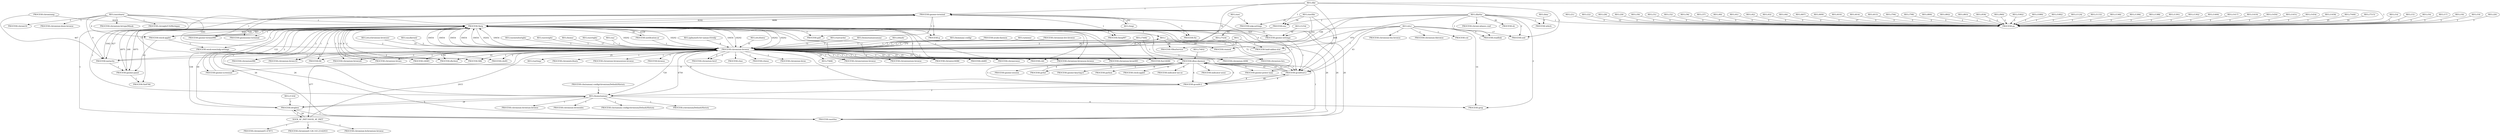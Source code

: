 digraph G {
	"PROCESS:gnome-terminal" -> "REG:/tmp/"[label=2] ;
	"PROCESS:gnome-terminal" -> "PROCESS:Xorg"[label=8192] ;
	"PROCESS:gnome-terminal" -> "PROCESS:gn6"[label=1] ;
	"PROCESS:gnome-terminal" -> "PROCESS:Xorg997"[label=1] ;
	"PROCESS:gnome-terminal" -> "PROCESS:g"[label=1] ;
	"PROCESS:gnome-terminal" -> "PROCESS:gnome-termin996"[label=1] ;
	"PROCESS:gnome-terminal" -> "PROCESS:nautilus"[label=1] ;
	"PROCESS:gnome-terminal" -> "PROCESS:Xo"[label=1] ;
	"PROCESS:gnome-terminal" -> "PROCESS:gnomnome-terminal"[label=1] ;
	"REG:/tmp/" -> "PROCESS:gnome-terminal"[label=292] ;
	"PROCESS:Xorg" -> "REG:/"[label=1] ;
	"PROCESS:Xorg" -> "PROCESS:gnome-terminal"[label=9686] ;
	"PROCESS:Xorg" -> "PROCESS:gn6"[label=1] ;
	"PROCESS:Xorg" -> "PROCESS:Xorg997"[label=1] ;
	"PROCESS:Xorg" -> "PROCESS:g"[label=1] ;
	"PROCESS:Xorg" -> "PROCESS:gnome-termin996"[label=1] ;
	"PROCESS:Xorg" -> "PROCESS:nautilus"[label=26] ;
	"PROCESS:Xorg" -> "PROCESS:Xo"[label=1] ;
	"PROCESS:Xorg" -> "PROCESS:gnomnome-terminal"[label=1] ;
	"PROCESS:Xorg" -> "PROCESS:gnome-settings-"[label=523] ;
	"PROCESS:Xorg" -> "PROCESS:gconftool-2"[label=1] ;
	"PROCESS:Xorg" -> "PROCESS:metacity"[label=827] ;
	"PROCESS:Xorg" -> "PROCESS:gnome-panel"[label=4975] ;
	"PROCESS:Xorg" -> "PROCESS:chromium-browse"[label=18202] ;
	"PROCESS:Xorg" -> "PROCESS:wnck-applet"[label=607] ;
	"PROCESS:Xorg" -> "PROCESS:wnck-wser/xdg-settings"[label=1] ;
	"PROCESS:Xorg" -> "PROCESS:dropbox"[label=538] ;
	"PROCESS:Xorg" -> "PROCESS:nautilus"[label=26] ;
	"PROCESS:Xorg" -> "PROCESS:notification-ar"[label=50] ;
	"PROCESS:Xorg" -> "PROCESS:chromium-browse"[label=18202] ;
	"PROCESS:Xorg" -> "PROCESS:nautilus"[label=26] ;
	"PROCESS:Xorg" -> "PROCESS:gnome-power-man"[label=72] ;
	"PROCESS:Xorg" -> "PROCESS:gnome-panel"[label=4975] ;
	"PROCESS:Xorg" -> "PROCESS:Xo8766"[label=1] ;
	"PROCESS:Xorg" -> "PROCESS:nautilus"[label=26] ;
	"PROCESS:Xorg" -> "PROCESS:wnck-applet"[label=607] ;
	"PROCESS:Xorg" -> "PROCESS:chromium-browse"[label=18202] ;
	"PROCESS:Xorg" -> "PROCESS:chromium-browse6"[label=1] ;
	"PROCESS:Xorg" -> "PROCESS:chromromium-browse"[label=1] ;
	"PROCESS:Xorg" -> "PROCESS:chromium086"[label=2] ;
	"PROCESS:Xorg" -> "PROCESS:nautilus"[label=26] ;
	"PROCESS:Xorg" -> "PROCESS:24085"[label=4] ;
	"PROCESS:Xorg" -> "PROCESS:chromium-brows10"[label=1] ;
	"PROCESS:Xorg" -> "PROCESS:chromium-brows"[label=1] ;
	"PROCESS:Xorg" -> "PROCESS:dhclient"[label=8] ;
	"PROCESS:Xorg" -> "PROCESS:ch085"[label=1] ;
	"PROCESS:Xorg" -> "PROCESS:chromiu24086"[label=1] ;
	"PROCESS:Xorg" -> "PROCESS:chromrowse"[label=1] ;
	"PROCESS:Xorg" -> "PROCESS:ch0"[label=1] ;
	"PROCESS:Xorg" -> "PROCESS:Xor24086"[label=1] ;
	"PROCESS:Xorg" -> "PROCESS:chromium-bro"[label=1] ;
	"PROCESS:Xorg" -> "PROCESS:chr85"[label=2] ;
	"PROCESS:Xorg" -> "PROCESS:X86"[label=1] ;
	"PROCESS:Xorg" -> "PROCESS:chromium-4086"[label=1] ;
	"PROCESS:Xorg" -> "PROCESS:86"[label=1] ;
	"PROCESS:Xorg" -> "PROCESS:chromiumium-browse"[label=1] ;
	"PROCESS:Xorg" -> "PROCESS:gnome-screensav"[label=122] ;
	"PROCESS:Xorg" -> "PROCESS:chromium-browse"[label=18202] ;
	"PROCESS:Xorg" -> "PROCESS:chromium-browsem-browse"[label=1] ;
	"PROCESS:Xorg" -> "PROCESS:chromium-brow085"[label=1] ;
	"PROCESS:Xorg" -> "PROCESS:chromium-browse"[label=18202] ;
	"PROCESS:Xorg" -> "PROCESS:chromium-browse"[label=18202] ;
	"PROCESS:gnome-settings-" -> "PROCESS:Xorg"[label=75] ;
	"PROCESS:gnome-settings-" -> "PROCESS:gconftool-2"[label=1] ;
	"PROCESS:metacity" -> "PROCESS:Xorg"[label=1042] ;
	"PROCESS:metacity" -> "PROCESS:gnome-panel"[label=1] ;
	"PROCESS:metacity" -> "PROCESS:chromium-browse"[label=1] ;
	"PROCESS:wnck-applet" -> "PROCESS:Xorg"[label=520] ;
	"PROCESS:wnck-applet" -> "PROCESS:wnck-wser/xdg-settings"[label=1] ;
	"PROCESS:wnck-applet" -> "PROCESS:gnome-panel"[label=6] ;
	"REG:/etc/" -> "PROCESS:hald-addon-stor"[label=970] ;
	"REG:/etc/" -> "PROCESS:chromium-browse"[label=445] ;
	"REG:/etc/" -> "PROCESS:chromium-bm-browse"[label=1] ;
	"REG:/etc/" -> "PROCESS:chromium-bbrowse"[label=1] ;
	"REG:/etc/" -> "PROCESS:gnome-settings-"[label=2] ;
	"REG:/etc/" -> "PROCESS:gconftool-2"[label=43] ;
	"REG:/etc/" -> "PROCESS:sed"[label=17] ;
	"REG:/etc/" -> "PROCESS:cut"[label=1] ;
	"REG:/etc/" -> "PROCESS:readlink"[label=3] ;
	"REG:/etc/" -> "PROCESS:grep"[label=14] ;
	"PROCESS:dropbox" -> "REG:/home/saman/"[label=28] ;
	"PROCESS:dropbox" -> "SOCK_AF_INET:SOCK_AF_INET"[label=1] ;
	"PROCESS:dropbox" -> "PROCESS:Xorg"[label=69] ;
	"PROCESS:dropbox" -> "PROCESS:nautilus"[label=1] ;
	"PROCESS:notification-ar" -> "PROCESS:Xorg"[label=6339] ;
	"PROCESS:notification-ar" -> "PROCESS:chromium-browse"[label=1] ;
	"PROCESS:gnome-panel" -> "PROCESS:Xorg"[label=248] ;
	"PROCESS:gnome-panel" -> "PROCESS:Xo8766"[label=1] ;
	"REG:/usr/share/" -> "PROCESS:metacity"[label=8] ;
	"REG:/usr/share/" -> "PROCESS:wnck-applet"[label=6] ;
	"REG:/usr/share/" -> "PROCESS:chromium-browse"[label=3301] ;
	"REG:/usr/share/" -> "PROCESS:dhclient"[label=13] ;
	"REG:/usr/share/" -> "PROCESS:chromium-brrope/Minsk"[label=1] ;
	"REG:/usr/share/" -> "PROCESS:Xorg"[label=1] ;
	"REG:/usr/share/" -> "PROCESS:chroight/US/Michigan"[label=1] ;
	"REG:/usr/share/" -> "PROCESS:chromi16"[label=1] ;
	"REG:/usr/share/" -> "PROCESS:chromium-bium-browse"[label=1] ;
	"PROCESS:chromium-browse" -> "REG:/home/saman/"[label=720] ;
	"PROCESS:chromium-browse" -> "REG:/7468/"[label=23] ;
	"PROCESS:chromium-browse" -> "REG:/var/tmp/"[label=25] ;
	"PROCESS:chromium-browse" -> "SOCK_AF_INET:SOCK_AF_INET"[label=677] ;
	"PROCESS:chromium-browse" -> "REG:/"[label=2] ;
	"PROCESS:chromium-browse" -> "PROCESS:Xorg"[label=18454] ;
	"PROCESS:chromium-browse" -> "PROCESS:chromium-browse6"[label=1] ;
	"PROCESS:chromium-browse" -> "PROCESS:chromromium-browse"[label=1] ;
	"PROCESS:chromium-browse" -> "PROCESS:chromium086"[label=2] ;
	"PROCESS:chromium-browse" -> "PROCESS:nautilus"[label=1] ;
	"PROCESS:chromium-browse" -> "PROCESS:24085"[label=4] ;
	"PROCESS:chromium-browse" -> "PROCESS:chromium-brows10"[label=1] ;
	"PROCESS:chromium-browse" -> "PROCESS:chromium-brows"[label=1] ;
	"PROCESS:chromium-browse" -> "PROCESS:dhclient"[label=61] ;
	"PROCESS:chromium-browse" -> "PROCESS:ch085"[label=1] ;
	"PROCESS:chromium-browse" -> "PROCESS:chromiu24086"[label=1] ;
	"PROCESS:chromium-browse" -> "PROCESS:chromrowse"[label=1] ;
	"PROCESS:chromium-browse" -> "PROCESS:ch0"[label=1] ;
	"PROCESS:chromium-browse" -> "PROCESS:Xor24086"[label=1] ;
	"PROCESS:chromium-browse" -> "PROCESS:chromium-bro"[label=1] ;
	"PROCESS:chromium-browse" -> "PROCESS:chr85"[label=2] ;
	"PROCESS:chromium-browse" -> "PROCESS:X86"[label=1] ;
	"PROCESS:chromium-browse" -> "PROCESS:chromium-4086"[label=1] ;
	"PROCESS:chromium-browse" -> "PROCESS:86"[label=1] ;
	"PROCESS:chromium-browse" -> "PROCESS:chromiumium-browse"[label=1] ;
	"PROCESS:chromium-browse" -> "PROCESS:dbus-daemon"[label=15] ;
	"PROCESS:chromium-browse" -> "PROCESS:gconfd-2"[label=4] ;
	"PROCESS:chromium-browse" -> "PROCESS:chromietc/hosts"[label=1] ;
	"PROCESS:chromium-browse" -> "PROCESS:dbus-daemon"[label=15] ;
	"PROCESS:chromium-browse" -> "PROCESS:Xorg"[label=18454] ;
	"PROCESS:chromium-browse" -> "PROCESS:metacity"[label=1] ;
	"PROCESS:chromium-browse" -> "PROCESS:chromium-browsemium-browse"[label=1] ;
	"PROCESS:chromium-browse" -> "PROCESS:Xorg"[label=18454] ;
	"PROCESS:chromium-browse" -> "PROCESS:browse"[label=1] ;
	"PROCESS:chromium-browse" -> "PROCESS:chromium-bro5"[label=2] ;
	"PROCESS:chromium-browse" -> "PROCESS:chse"[label=1] ;
	"PROCESS:chromium-browse" -> "PROCESS:chwse"[label=1] ;
	"PROCESS:chromium-browse" -> "PROCESS:dhclient"[label=61] ;
	"PROCESS:chromium-browse" -> "PROCESS:chromium-bro5"[label=2] ;
	"PROCESS:chromium-browse" -> "PROCESS:chromium-brow"[label=1] ;
	"PROCESS:chromium-browse" -> "PROCESS:Xorg"[label=18454] ;
	"PROCESS:chromium-browse" -> "PROCESS:Xorg"[label=18454] ;
	"PROCESS:chromium-browse" -> "PROCESS:chromium-browsem-browse"[label=1] ;
	"PROCESS:chromium-browse" -> "PROCESS:chromium-brow085"[label=1] ;
	"PROCESS:chromium-browse" -> "PROCESS:Xorg"[label=18454] ;
	"PROCESS:chromium-browse" -> "PROCESS:Xorg"[label=18454] ;
	"PROCESS:chromium-browse" -> "PROCESS:dbus-daemon"[label=15] ;
	"REG:/etc/chromium-browser/" -> "PROCESS:chromium-browse"[label=33] ;
	"REG:" -> "PROCESS:chromium-browse"[label=28] ;
	"REG:" -> "PROCESS:VBoxService"[label=2] ;
	"REG:" -> "PROCESS:hald-addon-stor"[label=3] ;
	"REG:/usr/lib/" -> "PROCESS:chromium-browse"[label=202] ;
	"REG:/usr/lib/" -> "PROCESS:xdg-settings"[label=25] ;
	"REG:/usr/lib/" -> "PROCESS:gconftool-2"[label=23] ;
	"REG:/usr/lib/" -> "PROCESS:exe"[label=54] ;
	"REG:/lib/" -> "PROCESS:chromium-browse"[label=76] ;
	"REG:/lib/" -> "PROCESS:gnome-terminal"[label=1] ;
	"REG:/lib/" -> "PROCESS:gconftool-2"[label=1] ;
	"REG:/lib/" -> "PROCESS:sed"[label=1] ;
	"REG:/lib/" -> "PROCESS:exe"[label=1] ;
	"REG:/lib/" -> "PROCESS:ps"[label=1] ;
	"REG:/lib/tls/" -> "PROCESS:chromium-browse"[label=148] ;
	"REG:/lib/tls/" -> "PROCESS:chromi-aliases.conf"[label=1] ;
	"REG:/lib/tls/" -> "PROCESS:gconftool-2"[label=7] ;
	"REG:/lib/tls/" -> "PROCESS:sed"[label=2] ;
	"REG:/lib/tls/" -> "PROCESS:which"[label=1] ;
	"REG:/lib/tls/" -> "PROCESS:readlink"[label=1] ;
	"REG:/lib/tls/" -> "PROCESS:exe"[label=2] ;
	"REG:/lib/tls/" -> "PROCESS:sh"[label=30] ;
	"REG:/lib/tls/" -> "PROCESS:grep"[label=2] ;
	"REG:/lib/tls/" -> "PROCESS:ps"[label=1] ;
	"REG:/lib/tls/" -> "PROCESS:rmmod"[label=1] ;
	"REG:/" -> "PROCESS:chromium-browse"[label=270] ;
	"REG:/" -> "PROCESS:VBoxService"[label=99] ;
	"REG:/" -> "PROCESS:hald-addon-stor"[label=1] ;
	"REG:/" -> "PROCESS:rmmod"[label=19] ;
	"REG:/sys/kernel/" -> "PROCESS:chromium-browse"[label=3] ;
	"REG:/usr/" -> "PROCESS:chromium-browse"[label=5] ;
	"REG:/usr/" -> "PROCESS:xdg-settings"[label=1] ;
	"REG:/uzoneinfo/right/" -> "PROCESS:chromium-browse"[label=1] ;
	"REG:/usr/sright/" -> "PROCESS:chromium-browse"[label=1] ;
	"REG:/usr/right/" -> "PROCESS:chromium-browse"[label=1] ;
	"REG:/us/" -> "PROCESS:chromium-browse"[label=1] ;
	"REG:/gdm/auth-for-saman-IOro6j/" -> "PROCESS:chromium-browse"[label=6] ;
	"REG:/home/saman/" -> "PROCESS:chromium-browse"[label=4750] ;
	"REG:/home/saman/" -> "PROCESS:grep"[label=6] ;
	"REG:/home/saman/" -> "PROCESS:dropbox"[label=5] ;
	"REG:/home/saman/" -> "PROCESS:chromium-browndex"[label=1] ;
	"REG:/home/saman/" -> "PROCESS:chr/saman/.config/chromium/Default/History"[label=1] ;
	"REG:/home/saman/" -> "PROCESS:Xorg"[label=1] ;
	"REG:/home/saman/" -> "PROCESS:/chromium/Default/History"[label=1] ;
	"REG:/home/saman/" -> "PROCESS:chromium-browium-browse"[label=1] ;
	"REG:/home/saman/" -> "PROCESS:gnome-terminal"[label=1] ;
	"PROCESS:gvfsd" -> "PROCESS:dbus-daemon"[label=4] ;
	"PROCESS:dbus-daemon" -> "PROCESS:gvfsd"[label=6] ;
	"PROCESS:dbus-daemon" -> "PROCESS:gnome-keyring-d"[label=1] ;
	"PROCESS:dbus-daemon" -> "PROCESS:gnome-session"[label=3] ;
	"PROCESS:dbus-daemon" -> "PROCESS:gconfd-2"[label=4] ;
	"PROCESS:dbus-daemon" -> "PROCESS:chromium-browse"[label=12] ;
	"PROCESS:dbus-daemon" -> "PROCESS:python"[label=8] ;
	"PROCESS:dbus-daemon" -> "PROCESS:gnome-terminal"[label=4] ;
	"PROCESS:dbus-daemon" -> "PROCESS:gnome-screensav"[label=8] ;
	"PROCESS:dbus-daemon" -> "PROCESS:clock-applet"[label=8] ;
	"PROCESS:dbus-daemon" -> "PROCESS:gconftool-2"[label=7] ;
	"PROCESS:dbus-daemon" -> "PROCESS:gconftool-2"[label=7] ;
	"PROCESS:dbus-daemon" -> "PROCESS:indicator-me-se"[label=8] ;
	"PROCESS:dbus-daemon" -> "PROCESS:gnome-power-man"[label=5] ;
	"PROCESS:dbus-daemon" -> "PROCESS:indicator-sessi"[label=3] ;
	"PROCESS:dbus-daemon" -> "PROCESS:chromium-browse"[label=12] ;
	"PROCESS:gconfd-2" -> "REG:/home/saman/"[label=2] ;
	"PROCESS:gconfd-2" -> "PROCESS:dbus-daemon"[label=5] ;
	"PROCESS:gconfd-2" -> "PROCESS:chromium-browse"[label=6] ;
	"PROCESS:gconfd-2" -> "PROCESS:gconftool-2"[label=49] ;
	"PROCESS:gconfd-2" -> "PROCESS:dbus-daemon"[label=5] ;
	"REG:/7446/" -> "PROCESS:chromium-browse"[label=1] ;
	"REG:/7446/" -> "PROCESS:dbus-daemon"[label=1] ;
	"REG:/etc/fonts/" -> "PROCESS:chromium-browse"[label=31] ;
	"REG:/var/cache/" -> "PROCESS:chromium-browse"[label=73] ;
	"REG:/1254/" -> "PROCESS:gnome-settings-"[label=16] ;
	"PROCESS:gconftool-2" -> "PROCESS:dbus-daemon"[label=12] ;
	"PROCESS:gconftool-2" -> "PROCESS:gconfd-2"[label=8] ;
	"PROCESS:gconftool-2" -> "PROCESS:dbus-daemon"[label=12] ;
	"PROCESS:gconftool-2" -> "PROCESS:gconfd-2"[label=8] ;
	"PROCESS:gconftool-2" -> "PROCESS:dbus-daemon"[label=12] ;
	"REG:/7493/" -> "PROCESS:dbus-daemon"[label=1] ;
	"REG:/bin/" -> "PROCESS:which"[label=2] ;
	"SOCK_AF_INET:SOCK_AF_INET" -> "PROCESS:chromium-browse"[label=2015] ;
	"SOCK_AF_INET:SOCK_AF_INET" -> "PROCESS:chromium01:47873"[label=1] ;
	"SOCK_AF_INET:SOCK_AF_INET" -> "PROCESS:dropbox"[label=59] ;
	"SOCK_AF_INET:SOCK_AF_INET" -> "PROCESS:chromium0.126.143.23:62933"[label=1] ;
	"SOCK_AF_INET:SOCK_AF_INET" -> "PROCESS:chromium-bchromium-browse"[label=1] ;
	"REG:/1324/" -> "PROCESS:dropbox"[label=7] ;
	"PROCESS:gnome-screensav" -> "PROCESS:Xorg"[label=2] ;
	"PROCESS:che/saman/.config/chromium/Default/History" -> "REG:/home/saman/"[label=1] ;
	"REG:/home/samansaman/" -> "PROCESS:chromium-browse"[label=1] ;
	"REG:/home/" -> "PROCESS:chromium-browse"[label=17] ;
	"REG:/efault/" -> "PROCESS:chromium-browse"[label=1] ;
	"PROCESS:chromiumg" -> "PROCESS:metacity"[label=467] ;
	"PROCESS:chromiumg" -> "PROCESS:Xorg"[label=910] ;
	"REG:/homman/.config/" -> "PROCESS:chromium-browse"[label=1] ;
	"PROCESS:avahi-daemon" -> "PROCESS:chromium-browse"[label=1] ;
	"REG:/u/mime/" -> "PROCESS:chromium-browse"[label=1] ;
	"PROCESS:chromium-bro-browse" -> "PROCESS:chromium-browse"[label=1] ;
	"PROCESS:exe" -> "REG:/7524/"[label=93] ;
	"REG:/7524/" -> "PROCESS:chromium-browse"[label=31] ;
	"REG:/14/" -> "PROCESS:ps"[label=1] ;
	"REG:/15/" -> "PROCESS:ps"[label=3] ;
	"REG:/16/" -> "PROCESS:ps"[label=3] ;
	"REG:/17/" -> "PROCESS:ps"[label=3] ;
	"REG:/18/" -> "PROCESS:ps"[label=3] ;
	"REG:/19/" -> "PROCESS:ps"[label=3] ;
	"REG:/20/" -> "PROCESS:ps"[label=3] ;
	"REG:/21/" -> "PROCESS:ps"[label=3] ;
	"REG:/22/" -> "PROCESS:ps"[label=12] ;
	"REG:/28/" -> "PROCESS:ps"[label=2] ;
	"REG:/29/" -> "PROCESS:ps"[label=3] ;
	"REG:/30/" -> "PROCESS:ps"[label=3] ;
	"REG:/31/" -> "PROCESS:ps"[label=3] ;
	"REG:/32/" -> "PROCESS:ps"[label=3] ;
	"REG:/36/" -> "PROCESS:ps"[label=3] ;
	"REG:/37/" -> "PROCESS:ps"[label=3] ;
	"REG:/40/" -> "PROCESS:ps"[label=3] ;
	"REG:/41/" -> "PROCESS:ps"[label=3] ;
	"REG:/42/" -> "PROCESS:ps"[label=3] ;
	"REG:/43/" -> "PROCESS:ps"[label=3] ;
	"REG:/44/" -> "PROCESS:ps"[label=2] ;
	"REG:/607/" -> "PROCESS:ps"[label=1] ;
	"REG:/609/" -> "PROCESS:ps"[label=17] ;
	"REG:/610/" -> "PROCESS:ps"[label=3] ;
	"REG:/614/" -> "PROCESS:ps"[label=3] ;
	"REG:/615/" -> "PROCESS:ps"[label=3] ;
	"REG:/794/" -> "PROCESS:ps"[label=2] ;
	"REG:/798/" -> "PROCESS:ps"[label=3] ;
	"REG:/800/" -> "PROCESS:ps"[label=3] ;
	"REG:/802/" -> "PROCESS:ps"[label=3] ;
	"REG:/803/" -> "PROCESS:ps"[label=3] ;
	"REG:/936/" -> "PROCESS:ps"[label=3] ;
	"REG:/960/" -> "PROCESS:ps"[label=3] ;
	"REG:/1062/" -> "PROCESS:ps"[label=3] ;
	"REG:/1080/" -> "PROCESS:ps"[label=3] ;
	"REG:/1082/" -> "PROCESS:ps"[label=3] ;
	"REG:/1124/" -> "PROCESS:ps"[label=3] ;
	"REG:/1133/" -> "PROCESS:ps"[label=3] ;
	"REG:/1340/" -> "PROCESS:ps"[label=2] ;
	"REG:/1384/" -> "PROCESS:ps"[label=3] ;
	"REG:/1388/" -> "PROCESS:ps"[label=3] ;
	"REG:/1391/" -> "PROCESS:ps"[label=3] ;
	"REG:/1392/" -> "PROCESS:ps"[label=3] ;
	"REG:/1400/" -> "PROCESS:ps"[label=3] ;
	"REG:/1417/" -> "PROCESS:ps"[label=3] ;
	"REG:/1419/" -> "PROCESS:ps"[label=3] ;
	"REG:/1450/" -> "PROCESS:ps"[label=3] ;
	"REG:/1451/" -> "PROCESS:ps"[label=3] ;
	"REG:/1454/" -> "PROCESS:ps"[label=3] ;
	"REG:/1458/" -> "PROCESS:ps"[label=1] ;
	"REG:/7449/" -> "PROCESS:ps"[label=25] ;
	"REG:/7515/" -> "PROCESS:ps"[label=10] ;
}
